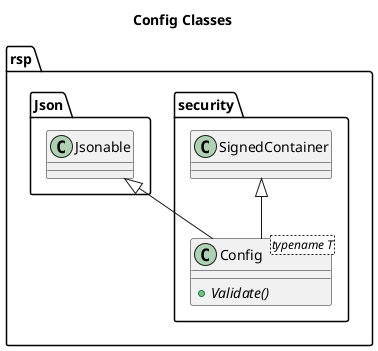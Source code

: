 @startuml

skinparam stereotypeCBackgroundColor<<Exception>> Red
'hide stereotype

title Config Classes

namespace rsp {


namespace security {

class Config <typename T>
{
    +{abstract} Validate()
}

SignedContainer <|-- Config

}

namespace Json {
    Jsonable <|-- rsp.security.Config
}

}

@enduml
